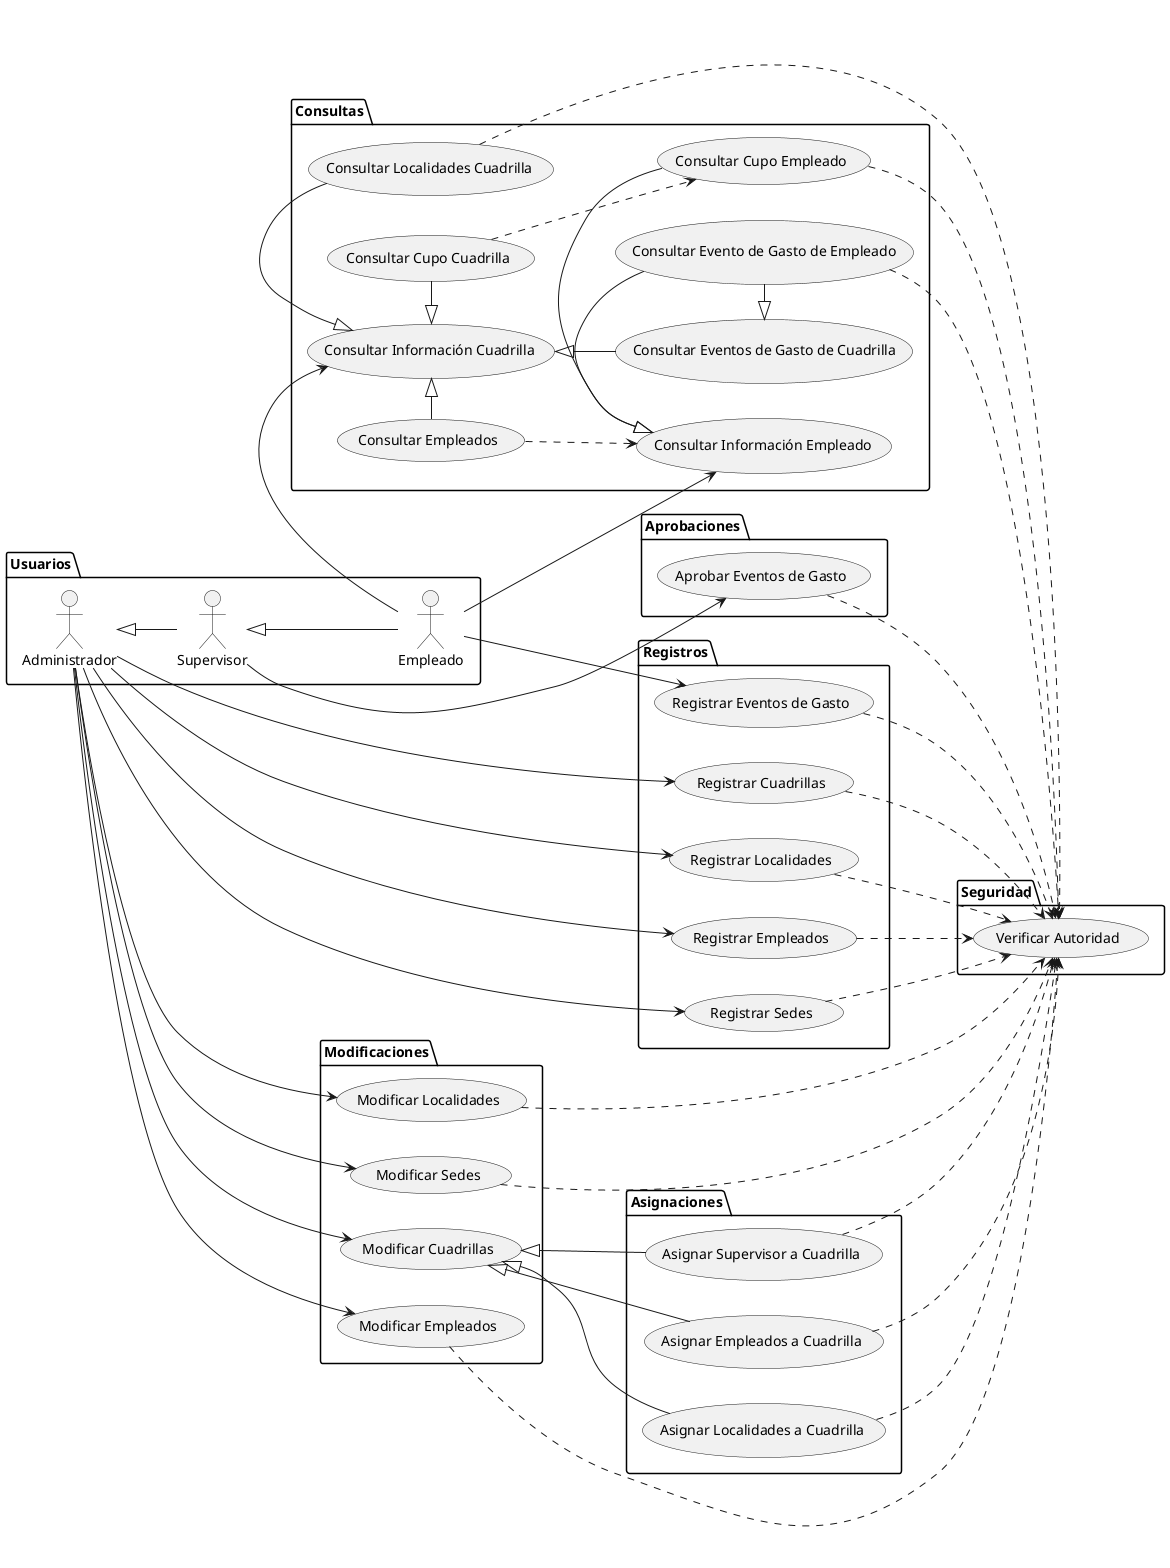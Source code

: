 @startuml
'https://plantuml.com/use-case-diagram
left to right direction

package Usuarios {
    actor "Administrador" as A
    actor "Supervisor" as S
    actor "Empleado" as E
}

package Consultas {
    usecase "Consultar Información Empleado" as C1
    usecase "Consultar Información Cuadrilla" as C2
    usecase "Consultar Cupo Empleado" as C3
    usecase "Consultar Empleados" as C4
    usecase "Consultar Cupo Cuadrilla" as C5
    usecase "Consultar Localidades Cuadrilla" as C6
    usecase "Consultar Evento de Gasto de Empleado" as C7
    usecase "Consultar Eventos de Gasto de Cuadrilla" as C8
}

C1 <|- C3
C1 <|- C7
C2 <|- C4
C2 <|- C5
C2 <|- C8
C2 <|- C6
C4 ..> C1
C5 ..> C3
C8 <|- C7
package Registros {
    usecase "Registrar Empleados" as R1
    usecase "Registrar Sedes" as R2
    usecase "Registrar Cuadrillas" as R3
    usecase "Registrar Localidades" as R4
    usecase "Registrar Eventos de Gasto" as R5
}

package Modificaciones {
    usecase "Modificar Empleados" as M1
    usecase "Modificar Sedes" as M2
    usecase "Modificar Cuadrillas" as M3
    usecase "Modificar Localidades" as M4
}

package Asignaciones {
    usecase "Asignar Supervisor a Cuadrilla" as A2
    usecase "Asignar Empleados a Cuadrilla" as A3
    usecase "Asignar Localidades a Cuadrilla" as A4
}

package Aprobaciones {
    usecase "Aprobar Eventos de Gasto" as AA1
}

package Seguridad {
    usecase "Verificar Autoridad" as S1
}


A <|-- S
S <|-- E

'Usos Empleado
E --> C1
E --> C2
E --> R5

'Usos Supervisor
S --> AA1

'Usos Admin de Sede
A --> R1
A --> R2
A --> R3
A --> R4
A --> M1
A --> M2
A --> M3
A --> M4
'Inclusión de Seguridad
A2 ..> S1
A3 ..> S1
A4 ..> S1
AA1 ..> S1
C3 ..> S1
C6 ..> S1
C7 ..> S1
M1 ..> S1
M2 ..> S1
M4 ..> S1
R1 ..> S1
R2 ..> S1
R3 ..> S1
R4 ..> S1
R5 ..> S1

'Extensión de Asignaciones
M3 <|-- A2
M3 <|-- A3
M3 <|-- A4


@enduml